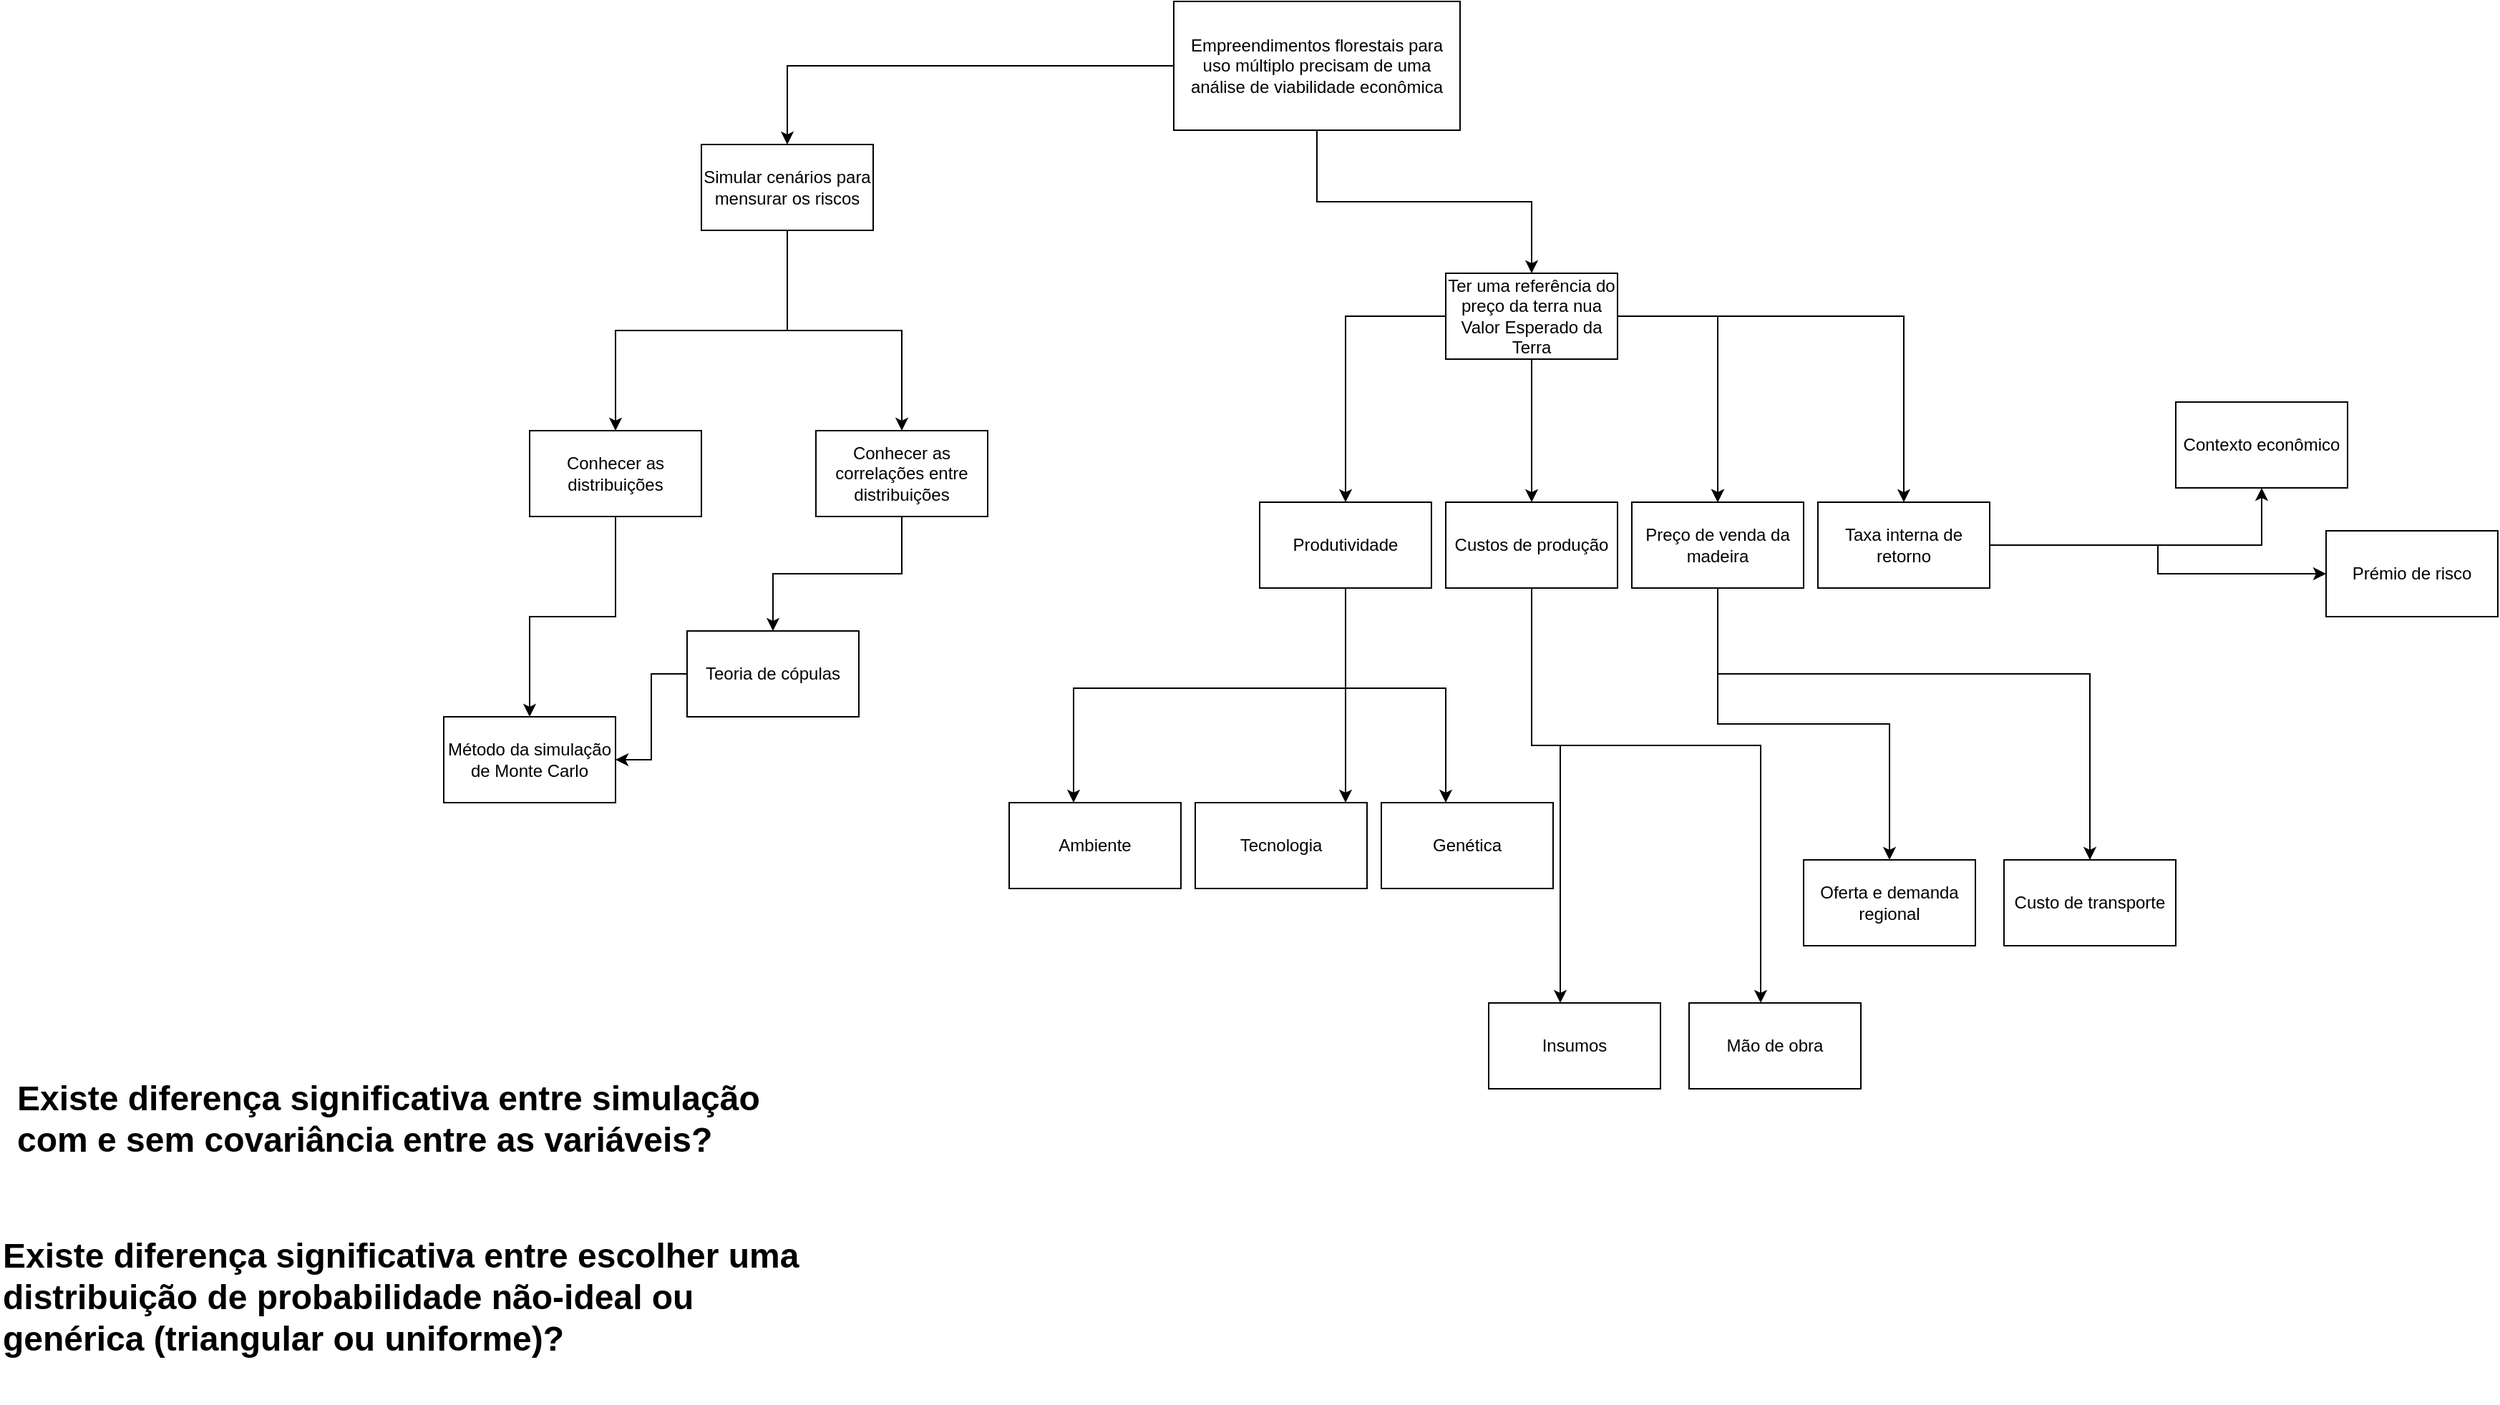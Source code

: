 <mxfile version="21.1.5" type="github">
  <diagram name="Page-1" id="erPcFVzRpUX7uA6nZRC-">
    <mxGraphModel dx="3090" dy="956" grid="1" gridSize="10" guides="1" tooltips="1" connect="1" arrows="1" fold="1" page="1" pageScale="1" pageWidth="850" pageHeight="1100" math="0" shadow="0">
      <root>
        <mxCell id="0" />
        <mxCell id="1" parent="0" />
        <mxCell id="USM6RPjNSS8DskjidyGk-3" value="" style="edgeStyle=orthogonalEdgeStyle;rounded=0;orthogonalLoop=1;jettySize=auto;html=1;" edge="1" parent="1" source="bM7tItJZppVbXhOZE9K6-1" target="USM6RPjNSS8DskjidyGk-2">
          <mxGeometry relative="1" as="geometry" />
        </mxCell>
        <mxCell id="USM6RPjNSS8DskjidyGk-6" value="" style="edgeStyle=orthogonalEdgeStyle;rounded=0;orthogonalLoop=1;jettySize=auto;html=1;" edge="1" parent="1" source="bM7tItJZppVbXhOZE9K6-1" target="USM6RPjNSS8DskjidyGk-5">
          <mxGeometry relative="1" as="geometry" />
        </mxCell>
        <mxCell id="bM7tItJZppVbXhOZE9K6-1" value="Empreendimentos florestais para uso múltiplo precisam de uma análise de viabilidade econômica" style="rounded=0;whiteSpace=wrap;html=1;" parent="1" vertex="1">
          <mxGeometry x="350" y="80" width="200" height="90" as="geometry" />
        </mxCell>
        <mxCell id="USM6RPjNSS8DskjidyGk-12" value="" style="edgeStyle=orthogonalEdgeStyle;rounded=0;orthogonalLoop=1;jettySize=auto;html=1;" edge="1" parent="1" source="USM6RPjNSS8DskjidyGk-2" target="USM6RPjNSS8DskjidyGk-11">
          <mxGeometry relative="1" as="geometry" />
        </mxCell>
        <mxCell id="USM6RPjNSS8DskjidyGk-14" value="" style="edgeStyle=orthogonalEdgeStyle;rounded=0;orthogonalLoop=1;jettySize=auto;html=1;" edge="1" parent="1" source="USM6RPjNSS8DskjidyGk-2" target="USM6RPjNSS8DskjidyGk-13">
          <mxGeometry relative="1" as="geometry" />
        </mxCell>
        <mxCell id="USM6RPjNSS8DskjidyGk-15" value="" style="edgeStyle=orthogonalEdgeStyle;rounded=0;orthogonalLoop=1;jettySize=auto;html=1;" edge="1" parent="1" source="USM6RPjNSS8DskjidyGk-2" target="USM6RPjNSS8DskjidyGk-13">
          <mxGeometry relative="1" as="geometry" />
        </mxCell>
        <mxCell id="USM6RPjNSS8DskjidyGk-17" value="" style="edgeStyle=orthogonalEdgeStyle;rounded=0;orthogonalLoop=1;jettySize=auto;html=1;" edge="1" parent="1" source="USM6RPjNSS8DskjidyGk-2" target="USM6RPjNSS8DskjidyGk-16">
          <mxGeometry relative="1" as="geometry" />
        </mxCell>
        <mxCell id="USM6RPjNSS8DskjidyGk-22" value="" style="edgeStyle=orthogonalEdgeStyle;rounded=0;orthogonalLoop=1;jettySize=auto;html=1;" edge="1" parent="1" source="USM6RPjNSS8DskjidyGk-2" target="USM6RPjNSS8DskjidyGk-21">
          <mxGeometry relative="1" as="geometry" />
        </mxCell>
        <mxCell id="USM6RPjNSS8DskjidyGk-2" value="Ter uma referência do preço da terra nua&lt;br&gt;Valor Esperado da Terra" style="whiteSpace=wrap;html=1;rounded=0;" vertex="1" parent="1">
          <mxGeometry x="540" y="270" width="120" height="60" as="geometry" />
        </mxCell>
        <mxCell id="USM6RPjNSS8DskjidyGk-45" value="" style="edgeStyle=orthogonalEdgeStyle;rounded=0;orthogonalLoop=1;jettySize=auto;html=1;" edge="1" parent="1" source="USM6RPjNSS8DskjidyGk-5" target="USM6RPjNSS8DskjidyGk-44">
          <mxGeometry relative="1" as="geometry" />
        </mxCell>
        <mxCell id="USM6RPjNSS8DskjidyGk-47" value="" style="edgeStyle=orthogonalEdgeStyle;rounded=0;orthogonalLoop=1;jettySize=auto;html=1;" edge="1" parent="1" source="USM6RPjNSS8DskjidyGk-5" target="USM6RPjNSS8DskjidyGk-46">
          <mxGeometry relative="1" as="geometry" />
        </mxCell>
        <mxCell id="USM6RPjNSS8DskjidyGk-5" value="Simular cenários para mensurar os riscos" style="whiteSpace=wrap;html=1;rounded=0;" vertex="1" parent="1">
          <mxGeometry x="20" y="180" width="120" height="60" as="geometry" />
        </mxCell>
        <mxCell id="USM6RPjNSS8DskjidyGk-7" value="Método da simulação de Monte Carlo" style="whiteSpace=wrap;html=1;rounded=0;" vertex="1" parent="1">
          <mxGeometry x="-160" y="580" width="120" height="60" as="geometry" />
        </mxCell>
        <mxCell id="USM6RPjNSS8DskjidyGk-50" style="edgeStyle=orthogonalEdgeStyle;rounded=0;orthogonalLoop=1;jettySize=auto;html=1;" edge="1" parent="1" source="USM6RPjNSS8DskjidyGk-9" target="USM6RPjNSS8DskjidyGk-7">
          <mxGeometry relative="1" as="geometry" />
        </mxCell>
        <mxCell id="USM6RPjNSS8DskjidyGk-9" value="Teoria de cópulas" style="whiteSpace=wrap;html=1;rounded=0;" vertex="1" parent="1">
          <mxGeometry x="10" y="520" width="120" height="60" as="geometry" />
        </mxCell>
        <mxCell id="USM6RPjNSS8DskjidyGk-31" value="" style="edgeStyle=orthogonalEdgeStyle;rounded=0;orthogonalLoop=1;jettySize=auto;html=1;" edge="1" parent="1" source="USM6RPjNSS8DskjidyGk-11" target="USM6RPjNSS8DskjidyGk-30">
          <mxGeometry relative="1" as="geometry">
            <Array as="points">
              <mxPoint x="600" y="600" />
              <mxPoint x="620" y="600" />
            </Array>
          </mxGeometry>
        </mxCell>
        <mxCell id="USM6RPjNSS8DskjidyGk-33" value="" style="edgeStyle=orthogonalEdgeStyle;rounded=0;orthogonalLoop=1;jettySize=auto;html=1;" edge="1" parent="1" source="USM6RPjNSS8DskjidyGk-11" target="USM6RPjNSS8DskjidyGk-32">
          <mxGeometry relative="1" as="geometry">
            <Array as="points">
              <mxPoint x="600" y="600" />
              <mxPoint x="760" y="600" />
            </Array>
          </mxGeometry>
        </mxCell>
        <mxCell id="USM6RPjNSS8DskjidyGk-11" value="Custos de produção" style="whiteSpace=wrap;html=1;rounded=0;" vertex="1" parent="1">
          <mxGeometry x="540" y="430" width="120" height="60" as="geometry" />
        </mxCell>
        <mxCell id="USM6RPjNSS8DskjidyGk-37" value="" style="edgeStyle=orthogonalEdgeStyle;rounded=0;orthogonalLoop=1;jettySize=auto;html=1;" edge="1" parent="1" source="USM6RPjNSS8DskjidyGk-13" target="USM6RPjNSS8DskjidyGk-36">
          <mxGeometry relative="1" as="geometry" />
        </mxCell>
        <mxCell id="USM6RPjNSS8DskjidyGk-39" value="" style="edgeStyle=orthogonalEdgeStyle;rounded=0;orthogonalLoop=1;jettySize=auto;html=1;" edge="1" parent="1" source="USM6RPjNSS8DskjidyGk-13" target="USM6RPjNSS8DskjidyGk-38">
          <mxGeometry relative="1" as="geometry">
            <Array as="points">
              <mxPoint x="730" y="550" />
              <mxPoint x="990" y="550" />
            </Array>
          </mxGeometry>
        </mxCell>
        <mxCell id="USM6RPjNSS8DskjidyGk-13" value="Preço de venda da madeira" style="whiteSpace=wrap;html=1;rounded=0;" vertex="1" parent="1">
          <mxGeometry x="670" y="430" width="120" height="60" as="geometry" />
        </mxCell>
        <mxCell id="USM6RPjNSS8DskjidyGk-24" value="" style="edgeStyle=orthogonalEdgeStyle;rounded=0;orthogonalLoop=1;jettySize=auto;html=1;" edge="1" parent="1" source="USM6RPjNSS8DskjidyGk-16" target="USM6RPjNSS8DskjidyGk-23">
          <mxGeometry relative="1" as="geometry">
            <Array as="points">
              <mxPoint x="420" y="680" />
              <mxPoint x="420" y="680" />
            </Array>
          </mxGeometry>
        </mxCell>
        <mxCell id="USM6RPjNSS8DskjidyGk-27" value="" style="edgeStyle=orthogonalEdgeStyle;rounded=0;orthogonalLoop=1;jettySize=auto;html=1;" edge="1" parent="1" source="USM6RPjNSS8DskjidyGk-16" target="USM6RPjNSS8DskjidyGk-26">
          <mxGeometry relative="1" as="geometry">
            <Array as="points">
              <mxPoint x="470" y="560" />
              <mxPoint x="540" y="560" />
            </Array>
          </mxGeometry>
        </mxCell>
        <mxCell id="USM6RPjNSS8DskjidyGk-29" value="" style="edgeStyle=orthogonalEdgeStyle;rounded=0;orthogonalLoop=1;jettySize=auto;html=1;" edge="1" parent="1" source="USM6RPjNSS8DskjidyGk-16" target="USM6RPjNSS8DskjidyGk-28">
          <mxGeometry relative="1" as="geometry">
            <Array as="points">
              <mxPoint x="470" y="560" />
              <mxPoint x="280" y="560" />
            </Array>
          </mxGeometry>
        </mxCell>
        <mxCell id="USM6RPjNSS8DskjidyGk-16" value="Produtividade" style="whiteSpace=wrap;html=1;rounded=0;" vertex="1" parent="1">
          <mxGeometry x="410" y="430" width="120" height="60" as="geometry" />
        </mxCell>
        <mxCell id="USM6RPjNSS8DskjidyGk-41" value="" style="edgeStyle=orthogonalEdgeStyle;rounded=0;orthogonalLoop=1;jettySize=auto;html=1;" edge="1" parent="1" source="USM6RPjNSS8DskjidyGk-21" target="USM6RPjNSS8DskjidyGk-40">
          <mxGeometry relative="1" as="geometry" />
        </mxCell>
        <mxCell id="USM6RPjNSS8DskjidyGk-43" value="" style="edgeStyle=orthogonalEdgeStyle;rounded=0;orthogonalLoop=1;jettySize=auto;html=1;" edge="1" parent="1" source="USM6RPjNSS8DskjidyGk-21" target="USM6RPjNSS8DskjidyGk-42">
          <mxGeometry relative="1" as="geometry" />
        </mxCell>
        <mxCell id="USM6RPjNSS8DskjidyGk-21" value="Taxa interna de retorno" style="whiteSpace=wrap;html=1;rounded=0;" vertex="1" parent="1">
          <mxGeometry x="800" y="430" width="120" height="60" as="geometry" />
        </mxCell>
        <mxCell id="USM6RPjNSS8DskjidyGk-23" value="Tecnologia" style="whiteSpace=wrap;html=1;rounded=0;" vertex="1" parent="1">
          <mxGeometry x="365" y="640" width="120" height="60" as="geometry" />
        </mxCell>
        <mxCell id="USM6RPjNSS8DskjidyGk-26" value="Genética" style="whiteSpace=wrap;html=1;rounded=0;" vertex="1" parent="1">
          <mxGeometry x="495" y="640" width="120" height="60" as="geometry" />
        </mxCell>
        <mxCell id="USM6RPjNSS8DskjidyGk-28" value="Ambiente" style="whiteSpace=wrap;html=1;rounded=0;" vertex="1" parent="1">
          <mxGeometry x="235" y="640" width="120" height="60" as="geometry" />
        </mxCell>
        <mxCell id="USM6RPjNSS8DskjidyGk-30" value="Insumos" style="whiteSpace=wrap;html=1;rounded=0;" vertex="1" parent="1">
          <mxGeometry x="570" y="780" width="120" height="60" as="geometry" />
        </mxCell>
        <mxCell id="USM6RPjNSS8DskjidyGk-32" value="Mão de obra" style="whiteSpace=wrap;html=1;rounded=0;" vertex="1" parent="1">
          <mxGeometry x="710" y="780" width="120" height="60" as="geometry" />
        </mxCell>
        <mxCell id="USM6RPjNSS8DskjidyGk-36" value="Oferta e demanda regional" style="whiteSpace=wrap;html=1;rounded=0;" vertex="1" parent="1">
          <mxGeometry x="790" y="680" width="120" height="60" as="geometry" />
        </mxCell>
        <mxCell id="USM6RPjNSS8DskjidyGk-38" value="Custo de transporte" style="whiteSpace=wrap;html=1;rounded=0;" vertex="1" parent="1">
          <mxGeometry x="930" y="680" width="120" height="60" as="geometry" />
        </mxCell>
        <mxCell id="USM6RPjNSS8DskjidyGk-40" value="Contexto econômico" style="whiteSpace=wrap;html=1;rounded=0;" vertex="1" parent="1">
          <mxGeometry x="1050" y="360" width="120" height="60" as="geometry" />
        </mxCell>
        <mxCell id="USM6RPjNSS8DskjidyGk-42" value="Prémio de risco" style="whiteSpace=wrap;html=1;rounded=0;" vertex="1" parent="1">
          <mxGeometry x="1155" y="450" width="120" height="60" as="geometry" />
        </mxCell>
        <mxCell id="USM6RPjNSS8DskjidyGk-49" style="edgeStyle=orthogonalEdgeStyle;rounded=0;orthogonalLoop=1;jettySize=auto;html=1;entryX=0.5;entryY=0;entryDx=0;entryDy=0;" edge="1" parent="1" source="USM6RPjNSS8DskjidyGk-44" target="USM6RPjNSS8DskjidyGk-7">
          <mxGeometry relative="1" as="geometry" />
        </mxCell>
        <mxCell id="USM6RPjNSS8DskjidyGk-44" value="Conhecer as distribuições" style="whiteSpace=wrap;html=1;rounded=0;" vertex="1" parent="1">
          <mxGeometry x="-100" y="380" width="120" height="60" as="geometry" />
        </mxCell>
        <mxCell id="USM6RPjNSS8DskjidyGk-48" style="edgeStyle=orthogonalEdgeStyle;rounded=0;orthogonalLoop=1;jettySize=auto;html=1;entryX=0.5;entryY=0;entryDx=0;entryDy=0;" edge="1" parent="1" source="USM6RPjNSS8DskjidyGk-46" target="USM6RPjNSS8DskjidyGk-9">
          <mxGeometry relative="1" as="geometry" />
        </mxCell>
        <mxCell id="USM6RPjNSS8DskjidyGk-46" value="Conhecer as correlações entre distribuições" style="whiteSpace=wrap;html=1;rounded=0;" vertex="1" parent="1">
          <mxGeometry x="100" y="380" width="120" height="60" as="geometry" />
        </mxCell>
        <mxCell id="USM6RPjNSS8DskjidyGk-51" value="&lt;h1 data-pm-slice=&quot;1 1 [&amp;quot;bulletList&amp;quot;,{&amp;quot;dir&amp;quot;:null},&amp;quot;listItem&amp;quot;,null]&quot;&gt;Existe diferença significativa entre simulação com e sem covariância entre as variáveis?&lt;/h1&gt;" style="text;whiteSpace=wrap;html=1;" vertex="1" parent="1">
          <mxGeometry x="-460" y="810" width="560" height="110" as="geometry" />
        </mxCell>
        <mxCell id="USM6RPjNSS8DskjidyGk-52" value="&lt;h1 data-pm-slice=&quot;1 1 [&amp;quot;bulletList&amp;quot;,{&amp;quot;dir&amp;quot;:null},&amp;quot;listItem&amp;quot;,null]&quot;&gt;Existe diferença significativa entre escolher uma distribuição de probabilidade não-ideal ou genérica (triangular ou uniforme)?&lt;/h1&gt;" style="text;whiteSpace=wrap;html=1;" vertex="1" parent="1">
          <mxGeometry x="-470" y="920" width="560" height="140" as="geometry" />
        </mxCell>
      </root>
    </mxGraphModel>
  </diagram>
</mxfile>
